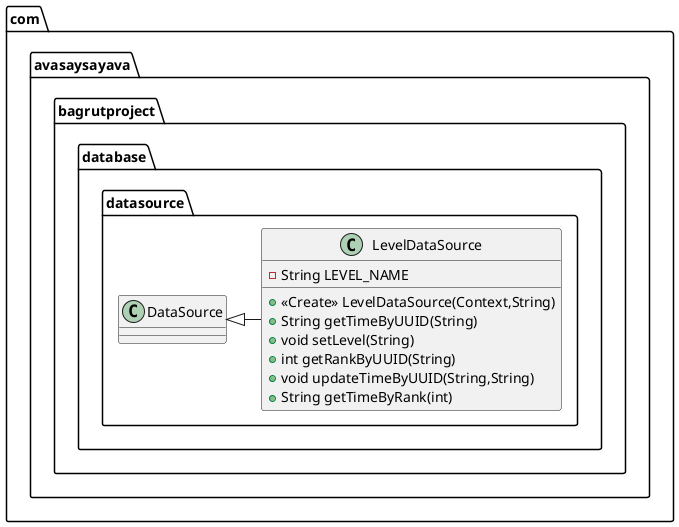 @startuml
class com.avasaysayava.bagrutproject.database.datasource.LevelDataSource {
- String LEVEL_NAME
+ <<Create>> LevelDataSource(Context,String)
+ String getTimeByUUID(String)
+ void setLevel(String)
+ int getRankByUUID(String)
+ void updateTimeByUUID(String,String)
+ String getTimeByRank(int)
}




com.avasaysayava.bagrutproject.database.datasource.DataSource <|- com.avasaysayava.bagrutproject.database.datasource.LevelDataSource
@enduml